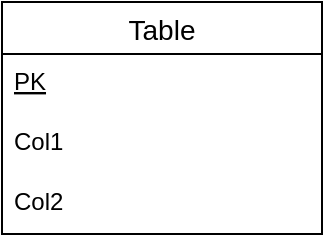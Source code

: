 <mxfile version="20.3.3" type="github" pages="2">
  <diagram id="TURMMHRjFKOzRaox89WU" name="Example">
    <mxGraphModel dx="1177" dy="803" grid="1" gridSize="10" guides="1" tooltips="1" connect="1" arrows="1" fold="1" page="1" pageScale="1" pageWidth="827" pageHeight="1169" math="0" shadow="0">
      <root>
        <mxCell id="0" />
        <mxCell id="1" parent="0" />
        <mxCell id="F_Fms0pIL8PPxa6GloGU-9" value="Table" style="swimlane;fontStyle=0;childLayout=stackLayout;horizontal=1;startSize=26;horizontalStack=0;resizeParent=1;resizeParentMax=0;resizeLast=0;collapsible=1;marginBottom=0;align=center;fontSize=14;" vertex="1" parent="1">
          <mxGeometry x="250" y="260" width="160" height="116" as="geometry" />
        </mxCell>
        <mxCell id="F_Fms0pIL8PPxa6GloGU-10" value="PK" style="text;strokeColor=none;fillColor=none;spacingLeft=4;spacingRight=4;overflow=hidden;rotatable=0;points=[[0,0.5],[1,0.5]];portConstraint=eastwest;fontSize=12;fontStyle=4" vertex="1" parent="F_Fms0pIL8PPxa6GloGU-9">
          <mxGeometry y="26" width="160" height="30" as="geometry" />
        </mxCell>
        <mxCell id="F_Fms0pIL8PPxa6GloGU-11" value="Col1" style="text;strokeColor=none;fillColor=none;spacingLeft=4;spacingRight=4;overflow=hidden;rotatable=0;points=[[0,0.5],[1,0.5]];portConstraint=eastwest;fontSize=12;" vertex="1" parent="F_Fms0pIL8PPxa6GloGU-9">
          <mxGeometry y="56" width="160" height="30" as="geometry" />
        </mxCell>
        <mxCell id="F_Fms0pIL8PPxa6GloGU-12" value="Col2&#xa;" style="text;strokeColor=none;fillColor=none;spacingLeft=4;spacingRight=4;overflow=hidden;rotatable=0;points=[[0,0.5],[1,0.5]];portConstraint=eastwest;fontSize=12;" vertex="1" parent="F_Fms0pIL8PPxa6GloGU-9">
          <mxGeometry y="86" width="160" height="30" as="geometry" />
        </mxCell>
      </root>
    </mxGraphModel>
  </diagram>
  <diagram id="aDRaKDSgj7ov1FaVV7go" name="Question1">
    <mxGraphModel dx="942" dy="642" grid="1" gridSize="10" guides="1" tooltips="1" connect="1" arrows="1" fold="1" page="1" pageScale="1" pageWidth="827" pageHeight="1169" math="0" shadow="0">
      <root>
        <mxCell id="0" />
        <mxCell id="1" parent="0" />
        <mxCell id="ChnI9r_FBCkTOYSOsp-g-1" value="注文" style="swimlane;fontStyle=0;childLayout=stackLayout;horizontal=1;startSize=26;horizontalStack=0;resizeParent=1;resizeParentMax=0;resizeLast=0;collapsible=1;marginBottom=0;align=center;fontSize=14;" vertex="1" parent="1">
          <mxGeometry x="254" y="130" width="160" height="116" as="geometry" />
        </mxCell>
        <mxCell id="ChnI9r_FBCkTOYSOsp-g-2" value="注文番号" style="text;strokeColor=none;fillColor=none;spacingLeft=4;spacingRight=4;overflow=hidden;rotatable=0;points=[[0,0.5],[1,0.5]];portConstraint=eastwest;fontSize=12;fontStyle=4" vertex="1" parent="ChnI9r_FBCkTOYSOsp-g-1">
          <mxGeometry y="26" width="160" height="30" as="geometry" />
        </mxCell>
        <mxCell id="ChnI9r_FBCkTOYSOsp-g-3" value="注文日時" style="text;strokeColor=none;fillColor=none;spacingLeft=4;spacingRight=4;overflow=hidden;rotatable=0;points=[[0,0.5],[1,0.5]];portConstraint=eastwest;fontSize=12;" vertex="1" parent="ChnI9r_FBCkTOYSOsp-g-1">
          <mxGeometry y="56" width="160" height="30" as="geometry" />
        </mxCell>
        <mxCell id="ChnI9r_FBCkTOYSOsp-g-4" value="..." style="text;strokeColor=none;fillColor=none;spacingLeft=4;spacingRight=4;overflow=hidden;rotatable=0;points=[[0,0.5],[1,0.5]];portConstraint=eastwest;fontSize=12;" vertex="1" parent="ChnI9r_FBCkTOYSOsp-g-1">
          <mxGeometry y="86" width="160" height="30" as="geometry" />
        </mxCell>
        <mxCell id="ChnI9r_FBCkTOYSOsp-g-5" value="注文詳細" style="swimlane;fontStyle=0;childLayout=stackLayout;horizontal=1;startSize=26;horizontalStack=0;resizeParent=1;resizeParentMax=0;resizeLast=0;collapsible=1;marginBottom=0;align=center;fontSize=14;" vertex="1" parent="1">
          <mxGeometry x="513" y="138" width="160" height="116" as="geometry" />
        </mxCell>
        <mxCell id="ChnI9r_FBCkTOYSOsp-g-6" value="注文番号" style="text;strokeColor=none;fillColor=none;spacingLeft=4;spacingRight=4;overflow=hidden;rotatable=0;points=[[0,0.5],[1,0.5]];portConstraint=eastwest;fontSize=12;fontStyle=4" vertex="1" parent="ChnI9r_FBCkTOYSOsp-g-5">
          <mxGeometry y="26" width="160" height="30" as="geometry" />
        </mxCell>
        <mxCell id="ChnI9r_FBCkTOYSOsp-g-7" value="明細番号" style="text;strokeColor=none;fillColor=none;spacingLeft=4;spacingRight=4;overflow=hidden;rotatable=0;points=[[0,0.5],[1,0.5]];portConstraint=eastwest;fontSize=12;fontStyle=4" vertex="1" parent="ChnI9r_FBCkTOYSOsp-g-5">
          <mxGeometry y="56" width="160" height="30" as="geometry" />
        </mxCell>
        <mxCell id="ChnI9r_FBCkTOYSOsp-g-8" value="..." style="text;strokeColor=none;fillColor=none;spacingLeft=4;spacingRight=4;overflow=hidden;rotatable=0;points=[[0,0.5],[1,0.5]];portConstraint=eastwest;fontSize=12;" vertex="1" parent="ChnI9r_FBCkTOYSOsp-g-5">
          <mxGeometry y="86" width="160" height="30" as="geometry" />
        </mxCell>
        <mxCell id="ChnI9r_FBCkTOYSOsp-g-9" value="アイテム" style="swimlane;fontStyle=0;childLayout=stackLayout;horizontal=1;startSize=26;horizontalStack=0;resizeParent=1;resizeParentMax=0;resizeLast=0;collapsible=1;marginBottom=0;align=center;fontSize=14;" vertex="1" parent="1">
          <mxGeometry x="516" y="320" width="160" height="86" as="geometry" />
        </mxCell>
        <mxCell id="ChnI9r_FBCkTOYSOsp-g-10" value="アイテム番号" style="text;strokeColor=none;fillColor=none;spacingLeft=4;spacingRight=4;overflow=hidden;rotatable=0;points=[[0,0.5],[1,0.5]];portConstraint=eastwest;fontSize=12;fontStyle=4" vertex="1" parent="ChnI9r_FBCkTOYSOsp-g-9">
          <mxGeometry y="26" width="160" height="30" as="geometry" />
        </mxCell>
        <mxCell id="ChnI9r_FBCkTOYSOsp-g-12" value="..." style="text;strokeColor=none;fillColor=none;spacingLeft=4;spacingRight=4;overflow=hidden;rotatable=0;points=[[0,0.5],[1,0.5]];portConstraint=eastwest;fontSize=12;" vertex="1" parent="ChnI9r_FBCkTOYSOsp-g-9">
          <mxGeometry y="56" width="160" height="30" as="geometry" />
        </mxCell>
        <mxCell id="ChnI9r_FBCkTOYSOsp-g-17" style="edgeStyle=orthogonalEdgeStyle;rounded=0;orthogonalLoop=1;jettySize=auto;html=1;entryX=-0.019;entryY=0.233;entryDx=0;entryDy=0;entryPerimeter=0;endArrow=none;endFill=0;" edge="1" parent="1" source="ChnI9r_FBCkTOYSOsp-g-3" target="ChnI9r_FBCkTOYSOsp-g-7">
          <mxGeometry relative="1" as="geometry" />
        </mxCell>
        <mxCell id="ChnI9r_FBCkTOYSOsp-g-18" value="1" style="text;html=1;strokeColor=none;fillColor=none;align=center;verticalAlign=middle;whiteSpace=wrap;rounded=0;" vertex="1" parent="1">
          <mxGeometry x="413" y="178" width="20" height="20" as="geometry" />
        </mxCell>
        <mxCell id="ChnI9r_FBCkTOYSOsp-g-20" value="*" style="text;html=1;strokeColor=none;fillColor=none;align=center;verticalAlign=middle;whiteSpace=wrap;rounded=0;" vertex="1" parent="1">
          <mxGeometry x="493" y="178" width="20" height="20" as="geometry" />
        </mxCell>
        <mxCell id="ChnI9r_FBCkTOYSOsp-g-23" style="edgeStyle=orthogonalEdgeStyle;rounded=0;orthogonalLoop=1;jettySize=auto;html=1;entryX=0.485;entryY=0.017;entryDx=0;entryDy=0;entryPerimeter=0;endArrow=none;endFill=0;exitX=0.5;exitY=1;exitDx=0;exitDy=0;" edge="1" parent="1" source="ChnI9r_FBCkTOYSOsp-g-5" target="ChnI9r_FBCkTOYSOsp-g-9">
          <mxGeometry relative="1" as="geometry">
            <mxPoint x="544.0" y="292.99" as="sourcePoint" />
            <mxPoint x="639.96" y="292.99" as="targetPoint" />
          </mxGeometry>
        </mxCell>
        <mxCell id="ChnI9r_FBCkTOYSOsp-g-24" value="1" style="text;html=1;strokeColor=none;fillColor=none;align=center;verticalAlign=middle;whiteSpace=wrap;rounded=0;" vertex="1" parent="1">
          <mxGeometry x="570" y="254" width="20" height="20" as="geometry" />
        </mxCell>
        <mxCell id="ChnI9r_FBCkTOYSOsp-g-25" value="*" style="text;html=1;strokeColor=none;fillColor=none;align=center;verticalAlign=middle;whiteSpace=wrap;rounded=0;" vertex="1" parent="1">
          <mxGeometry x="595" y="304" width="20" height="20" as="geometry" />
        </mxCell>
        <mxCell id="ChnI9r_FBCkTOYSOsp-g-26" value="ユーザ" style="swimlane;fontStyle=0;childLayout=stackLayout;horizontal=1;startSize=26;horizontalStack=0;resizeParent=1;resizeParentMax=0;resizeLast=0;collapsible=1;marginBottom=0;align=center;fontSize=14;" vertex="1" parent="1">
          <mxGeometry x="30" y="130" width="160" height="116" as="geometry" />
        </mxCell>
        <mxCell id="ChnI9r_FBCkTOYSOsp-g-27" value="ユーザ番号" style="text;strokeColor=none;fillColor=none;spacingLeft=4;spacingRight=4;overflow=hidden;rotatable=0;points=[[0,0.5],[1,0.5]];portConstraint=eastwest;fontSize=12;fontStyle=4" vertex="1" parent="ChnI9r_FBCkTOYSOsp-g-26">
          <mxGeometry y="26" width="160" height="30" as="geometry" />
        </mxCell>
        <mxCell id="ChnI9r_FBCkTOYSOsp-g-28" value="名称" style="text;strokeColor=none;fillColor=none;spacingLeft=4;spacingRight=4;overflow=hidden;rotatable=0;points=[[0,0.5],[1,0.5]];portConstraint=eastwest;fontSize=12;" vertex="1" parent="ChnI9r_FBCkTOYSOsp-g-26">
          <mxGeometry y="56" width="160" height="30" as="geometry" />
        </mxCell>
        <mxCell id="ChnI9r_FBCkTOYSOsp-g-29" value="..." style="text;strokeColor=none;fillColor=none;spacingLeft=4;spacingRight=4;overflow=hidden;rotatable=0;points=[[0,0.5],[1,0.5]];portConstraint=eastwest;fontSize=12;" vertex="1" parent="ChnI9r_FBCkTOYSOsp-g-26">
          <mxGeometry y="86" width="160" height="30" as="geometry" />
        </mxCell>
        <mxCell id="ChnI9r_FBCkTOYSOsp-g-30" style="edgeStyle=orthogonalEdgeStyle;rounded=0;orthogonalLoop=1;jettySize=auto;html=1;endArrow=none;endFill=0;exitX=0.996;exitY=0.065;exitDx=0;exitDy=0;exitPerimeter=0;entryX=-0.005;entryY=0.094;entryDx=0;entryDy=0;entryPerimeter=0;" edge="1" parent="1" source="ChnI9r_FBCkTOYSOsp-g-28" target="ChnI9r_FBCkTOYSOsp-g-3">
          <mxGeometry relative="1" as="geometry">
            <mxPoint x="231.0" y="303.57" as="sourcePoint" />
            <mxPoint x="326.96" y="303.57" as="targetPoint" />
          </mxGeometry>
        </mxCell>
        <mxCell id="ChnI9r_FBCkTOYSOsp-g-31" value="1" style="text;html=1;strokeColor=none;fillColor=none;align=center;verticalAlign=middle;whiteSpace=wrap;rounded=0;" vertex="1" parent="1">
          <mxGeometry x="190" y="170" width="20" height="20" as="geometry" />
        </mxCell>
        <mxCell id="ChnI9r_FBCkTOYSOsp-g-32" value="*" style="text;html=1;strokeColor=none;fillColor=none;align=center;verticalAlign=middle;whiteSpace=wrap;rounded=0;" vertex="1" parent="1">
          <mxGeometry x="234" y="170" width="20" height="20" as="geometry" />
        </mxCell>
        <mxCell id="ChnI9r_FBCkTOYSOsp-g-34" value="注文" style="swimlane;fontStyle=0;childLayout=stackLayout;horizontal=1;startSize=26;horizontalStack=0;resizeParent=1;resizeParentMax=0;resizeLast=0;collapsible=1;marginBottom=0;align=center;fontSize=14;" vertex="1" parent="1">
          <mxGeometry x="270" y="510" width="160" height="146" as="geometry" />
        </mxCell>
        <mxCell id="ChnI9r_FBCkTOYSOsp-g-35" value="注文番号" style="text;strokeColor=none;fillColor=none;spacingLeft=4;spacingRight=4;overflow=hidden;rotatable=0;points=[[0,0.5],[1,0.5]];portConstraint=eastwest;fontSize=12;fontStyle=4" vertex="1" parent="ChnI9r_FBCkTOYSOsp-g-34">
          <mxGeometry y="26" width="160" height="30" as="geometry" />
        </mxCell>
        <mxCell id="ChnI9r_FBCkTOYSOsp-g-36" value="注文日時" style="text;strokeColor=none;fillColor=none;spacingLeft=4;spacingRight=4;overflow=hidden;rotatable=0;points=[[0,0.5],[1,0.5]];portConstraint=eastwest;fontSize=12;" vertex="1" parent="ChnI9r_FBCkTOYSOsp-g-34">
          <mxGeometry y="56" width="160" height="30" as="geometry" />
        </mxCell>
        <mxCell id="ChnI9r_FBCkTOYSOsp-g-37" value="注文ステータス" style="text;strokeColor=none;fillColor=none;spacingLeft=4;spacingRight=4;overflow=hidden;rotatable=0;points=[[0,0.5],[1,0.5]];portConstraint=eastwest;fontSize=12;" vertex="1" parent="ChnI9r_FBCkTOYSOsp-g-34">
          <mxGeometry y="86" width="160" height="30" as="geometry" />
        </mxCell>
        <mxCell id="ChnI9r_FBCkTOYSOsp-g-38" value="ステータス更新日時" style="text;strokeColor=none;fillColor=none;spacingLeft=4;spacingRight=4;overflow=hidden;rotatable=0;points=[[0,0.5],[1,0.5]];portConstraint=eastwest;fontSize=12;" vertex="1" parent="ChnI9r_FBCkTOYSOsp-g-34">
          <mxGeometry y="116" width="160" height="30" as="geometry" />
        </mxCell>
        <mxCell id="ChnI9r_FBCkTOYSOsp-g-59" style="edgeStyle=orthogonalEdgeStyle;rounded=0;orthogonalLoop=1;jettySize=auto;html=1;entryX=0.5;entryY=0;entryDx=0;entryDy=0;endArrow=none;endFill=0;" edge="1" parent="1" source="ChnI9r_FBCkTOYSOsp-g-44" target="ChnI9r_FBCkTOYSOsp-g-48">
          <mxGeometry relative="1" as="geometry" />
        </mxCell>
        <mxCell id="ChnI9r_FBCkTOYSOsp-g-44" value="注文" style="swimlane;fontStyle=0;childLayout=stackLayout;horizontal=1;startSize=26;horizontalStack=0;resizeParent=1;resizeParentMax=0;resizeLast=0;collapsible=1;marginBottom=0;align=center;fontSize=14;" vertex="1" parent="1">
          <mxGeometry x="270" y="770" width="160" height="116" as="geometry" />
        </mxCell>
        <mxCell id="ChnI9r_FBCkTOYSOsp-g-45" value="注文番号" style="text;strokeColor=none;fillColor=none;spacingLeft=4;spacingRight=4;overflow=hidden;rotatable=0;points=[[0,0.5],[1,0.5]];portConstraint=eastwest;fontSize=12;fontStyle=4" vertex="1" parent="ChnI9r_FBCkTOYSOsp-g-44">
          <mxGeometry y="26" width="160" height="30" as="geometry" />
        </mxCell>
        <mxCell id="ChnI9r_FBCkTOYSOsp-g-46" value="注文日時" style="text;strokeColor=none;fillColor=none;spacingLeft=4;spacingRight=4;overflow=hidden;rotatable=0;points=[[0,0.5],[1,0.5]];portConstraint=eastwest;fontSize=12;" vertex="1" parent="ChnI9r_FBCkTOYSOsp-g-44">
          <mxGeometry y="56" width="160" height="30" as="geometry" />
        </mxCell>
        <mxCell id="ChnI9r_FBCkTOYSOsp-g-47" value="..." style="text;strokeColor=none;fillColor=none;spacingLeft=4;spacingRight=4;overflow=hidden;rotatable=0;points=[[0,0.5],[1,0.5]];portConstraint=eastwest;fontSize=12;" vertex="1" parent="ChnI9r_FBCkTOYSOsp-g-44">
          <mxGeometry y="86" width="160" height="30" as="geometry" />
        </mxCell>
        <mxCell id="ChnI9r_FBCkTOYSOsp-g-48" value="注文ステータス" style="swimlane;fontStyle=0;childLayout=stackLayout;horizontal=1;startSize=26;horizontalStack=0;resizeParent=1;resizeParentMax=0;resizeLast=0;collapsible=1;marginBottom=0;align=center;fontSize=14;" vertex="1" parent="1">
          <mxGeometry x="270" y="970" width="160" height="146" as="geometry" />
        </mxCell>
        <mxCell id="ChnI9r_FBCkTOYSOsp-g-49" value="注文番号" style="text;strokeColor=none;fillColor=none;spacingLeft=4;spacingRight=4;overflow=hidden;rotatable=0;points=[[0,0.5],[1,0.5]];portConstraint=eastwest;fontSize=12;fontStyle=4" vertex="1" parent="ChnI9r_FBCkTOYSOsp-g-48">
          <mxGeometry y="26" width="160" height="30" as="geometry" />
        </mxCell>
        <mxCell id="ChnI9r_FBCkTOYSOsp-g-50" value="ステータス番号" style="text;strokeColor=none;fillColor=none;spacingLeft=4;spacingRight=4;overflow=hidden;rotatable=0;points=[[0,0.5],[1,0.5]];portConstraint=eastwest;fontSize=12;fontStyle=4" vertex="1" parent="ChnI9r_FBCkTOYSOsp-g-48">
          <mxGeometry y="56" width="160" height="30" as="geometry" />
        </mxCell>
        <mxCell id="ChnI9r_FBCkTOYSOsp-g-51" value="注文ステータス" style="text;strokeColor=none;fillColor=none;spacingLeft=4;spacingRight=4;overflow=hidden;rotatable=0;points=[[0,0.5],[1,0.5]];portConstraint=eastwest;fontSize=12;" vertex="1" parent="ChnI9r_FBCkTOYSOsp-g-48">
          <mxGeometry y="86" width="160" height="30" as="geometry" />
        </mxCell>
        <mxCell id="ChnI9r_FBCkTOYSOsp-g-52" value="ステータス更新日時" style="text;strokeColor=none;fillColor=none;spacingLeft=4;spacingRight=4;overflow=hidden;rotatable=0;points=[[0,0.5],[1,0.5]];portConstraint=eastwest;fontSize=12;" vertex="1" parent="ChnI9r_FBCkTOYSOsp-g-48">
          <mxGeometry y="116" width="160" height="30" as="geometry" />
        </mxCell>
        <mxCell id="ChnI9r_FBCkTOYSOsp-g-57" value="1" style="text;html=1;strokeColor=none;fillColor=none;align=center;verticalAlign=middle;whiteSpace=wrap;rounded=0;" vertex="1" parent="1">
          <mxGeometry x="330" y="886" width="20" height="20" as="geometry" />
        </mxCell>
        <mxCell id="ChnI9r_FBCkTOYSOsp-g-58" value="*" style="text;html=1;strokeColor=none;fillColor=none;align=center;verticalAlign=middle;whiteSpace=wrap;rounded=0;" vertex="1" parent="1">
          <mxGeometry x="350" y="950" width="20" height="20" as="geometry" />
        </mxCell>
        <mxCell id="ChnI9r_FBCkTOYSOsp-g-60" value="注文" style="swimlane;fontStyle=0;childLayout=stackLayout;horizontal=1;startSize=26;horizontalStack=0;resizeParent=1;resizeParentMax=0;resizeLast=0;collapsible=1;marginBottom=0;align=center;fontSize=14;" vertex="1" parent="1">
          <mxGeometry x="540" y="510" width="160" height="206" as="geometry" />
        </mxCell>
        <mxCell id="ChnI9r_FBCkTOYSOsp-g-61" value="注文番号" style="text;strokeColor=none;fillColor=none;spacingLeft=4;spacingRight=4;overflow=hidden;rotatable=0;points=[[0,0.5],[1,0.5]];portConstraint=eastwest;fontSize=12;fontStyle=4" vertex="1" parent="ChnI9r_FBCkTOYSOsp-g-60">
          <mxGeometry y="26" width="160" height="30" as="geometry" />
        </mxCell>
        <mxCell id="ChnI9r_FBCkTOYSOsp-g-62" value="注文日時" style="text;strokeColor=none;fillColor=none;spacingLeft=4;spacingRight=4;overflow=hidden;rotatable=0;points=[[0,0.5],[1,0.5]];portConstraint=eastwest;fontSize=12;" vertex="1" parent="ChnI9r_FBCkTOYSOsp-g-60">
          <mxGeometry y="56" width="160" height="30" as="geometry" />
        </mxCell>
        <mxCell id="ChnI9r_FBCkTOYSOsp-g-63" value="注文ステータス1" style="text;strokeColor=none;fillColor=none;spacingLeft=4;spacingRight=4;overflow=hidden;rotatable=0;points=[[0,0.5],[1,0.5]];portConstraint=eastwest;fontSize=12;" vertex="1" parent="ChnI9r_FBCkTOYSOsp-g-60">
          <mxGeometry y="86" width="160" height="30" as="geometry" />
        </mxCell>
        <mxCell id="ChnI9r_FBCkTOYSOsp-g-64" value="ステータス1更新日時" style="text;strokeColor=none;fillColor=none;spacingLeft=4;spacingRight=4;overflow=hidden;rotatable=0;points=[[0,0.5],[1,0.5]];portConstraint=eastwest;fontSize=12;" vertex="1" parent="ChnI9r_FBCkTOYSOsp-g-60">
          <mxGeometry y="116" width="160" height="30" as="geometry" />
        </mxCell>
        <mxCell id="ChnI9r_FBCkTOYSOsp-g-67" value="注文ステータス2" style="text;strokeColor=none;fillColor=none;spacingLeft=4;spacingRight=4;overflow=hidden;rotatable=0;points=[[0,0.5],[1,0.5]];portConstraint=eastwest;fontSize=12;" vertex="1" parent="ChnI9r_FBCkTOYSOsp-g-60">
          <mxGeometry y="146" width="160" height="30" as="geometry" />
        </mxCell>
        <mxCell id="ChnI9r_FBCkTOYSOsp-g-68" value="ステータス2更新日時" style="text;strokeColor=none;fillColor=none;spacingLeft=4;spacingRight=4;overflow=hidden;rotatable=0;points=[[0,0.5],[1,0.5]];portConstraint=eastwest;fontSize=12;" vertex="1" parent="ChnI9r_FBCkTOYSOsp-g-60">
          <mxGeometry y="176" width="160" height="30" as="geometry" />
        </mxCell>
      </root>
    </mxGraphModel>
  </diagram>
</mxfile>
